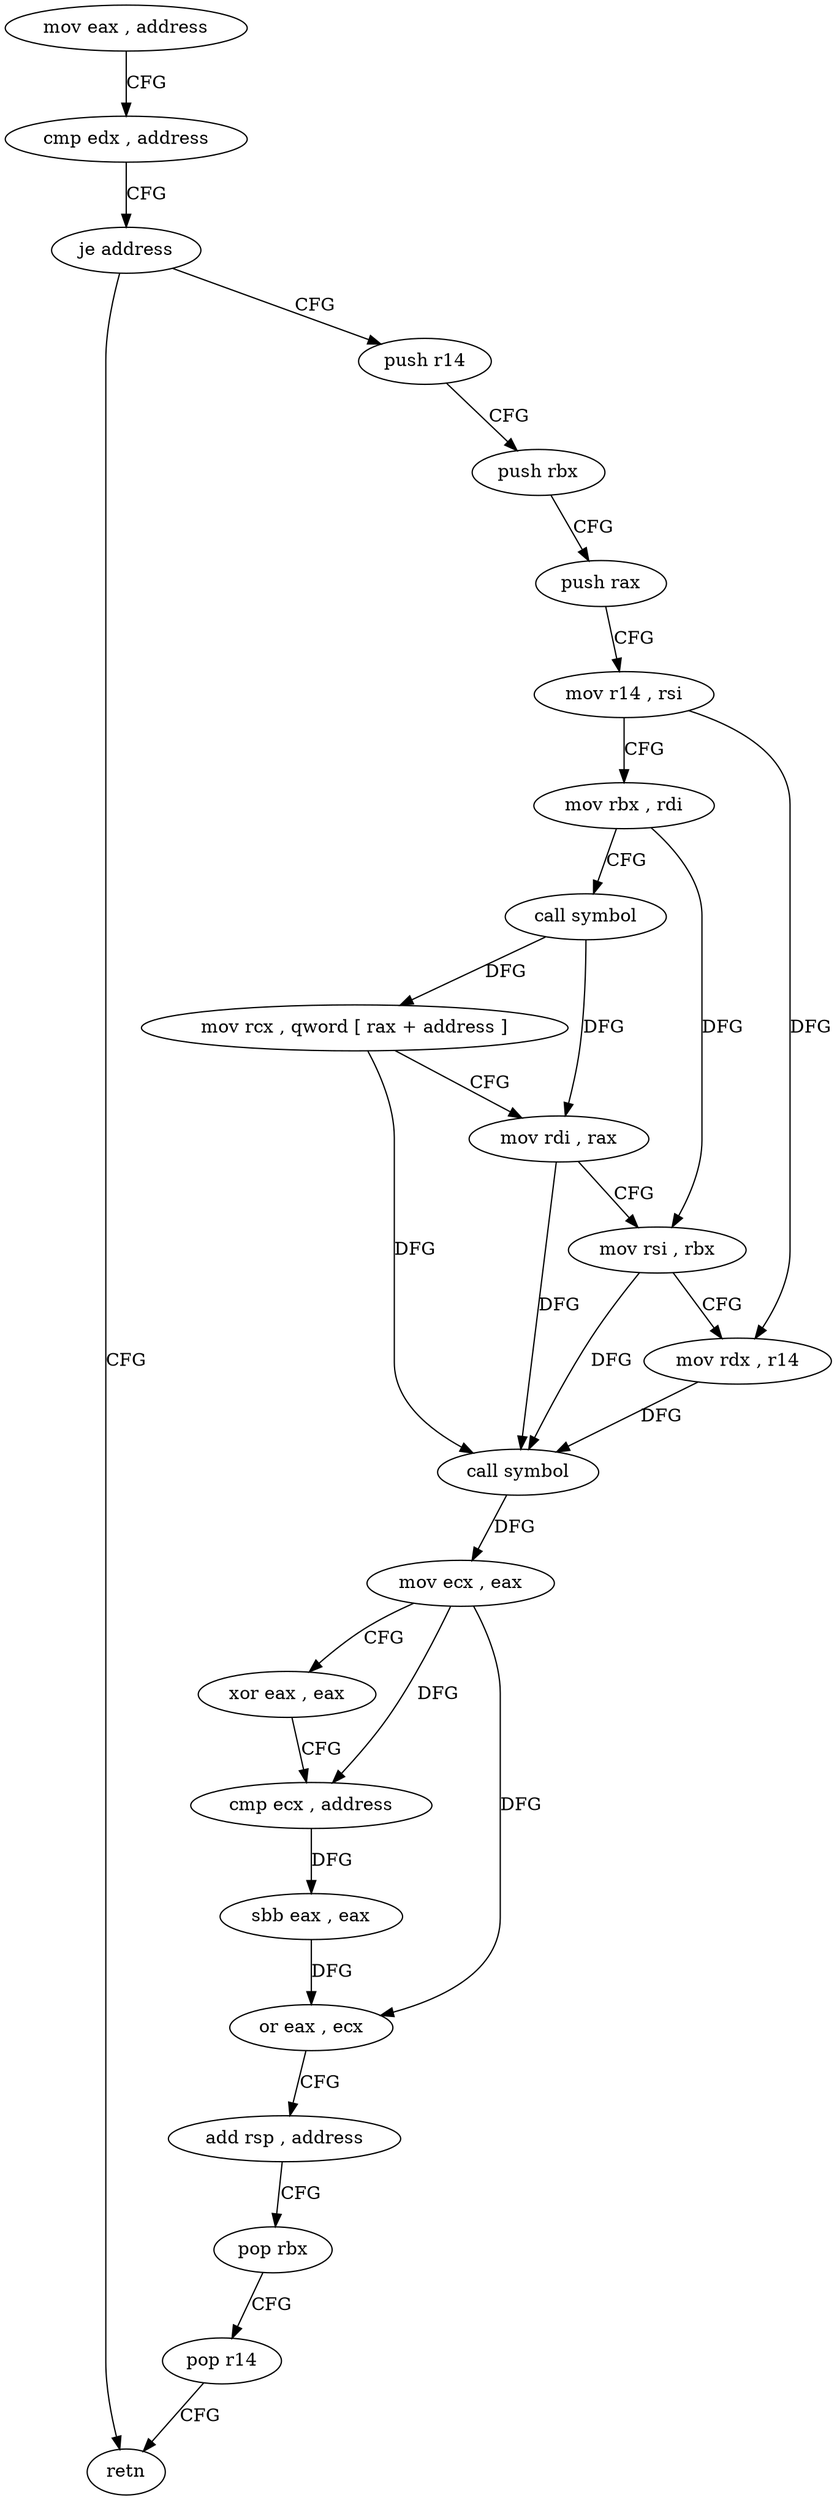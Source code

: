 digraph "func" {
"85344" [label = "mov eax , address" ]
"85349" [label = "cmp edx , address" ]
"85352" [label = "je address" ]
"85405" [label = "retn" ]
"85354" [label = "push r14" ]
"85356" [label = "push rbx" ]
"85357" [label = "push rax" ]
"85358" [label = "mov r14 , rsi" ]
"85361" [label = "mov rbx , rdi" ]
"85364" [label = "call symbol" ]
"85369" [label = "mov rcx , qword [ rax + address ]" ]
"85373" [label = "mov rdi , rax" ]
"85376" [label = "mov rsi , rbx" ]
"85379" [label = "mov rdx , r14" ]
"85382" [label = "call symbol" ]
"85387" [label = "mov ecx , eax" ]
"85389" [label = "xor eax , eax" ]
"85391" [label = "cmp ecx , address" ]
"85394" [label = "sbb eax , eax" ]
"85396" [label = "or eax , ecx" ]
"85398" [label = "add rsp , address" ]
"85402" [label = "pop rbx" ]
"85403" [label = "pop r14" ]
"85344" -> "85349" [ label = "CFG" ]
"85349" -> "85352" [ label = "CFG" ]
"85352" -> "85405" [ label = "CFG" ]
"85352" -> "85354" [ label = "CFG" ]
"85354" -> "85356" [ label = "CFG" ]
"85356" -> "85357" [ label = "CFG" ]
"85357" -> "85358" [ label = "CFG" ]
"85358" -> "85361" [ label = "CFG" ]
"85358" -> "85379" [ label = "DFG" ]
"85361" -> "85364" [ label = "CFG" ]
"85361" -> "85376" [ label = "DFG" ]
"85364" -> "85369" [ label = "DFG" ]
"85364" -> "85373" [ label = "DFG" ]
"85369" -> "85373" [ label = "CFG" ]
"85369" -> "85382" [ label = "DFG" ]
"85373" -> "85376" [ label = "CFG" ]
"85373" -> "85382" [ label = "DFG" ]
"85376" -> "85379" [ label = "CFG" ]
"85376" -> "85382" [ label = "DFG" ]
"85379" -> "85382" [ label = "DFG" ]
"85382" -> "85387" [ label = "DFG" ]
"85387" -> "85389" [ label = "CFG" ]
"85387" -> "85391" [ label = "DFG" ]
"85387" -> "85396" [ label = "DFG" ]
"85389" -> "85391" [ label = "CFG" ]
"85391" -> "85394" [ label = "DFG" ]
"85394" -> "85396" [ label = "DFG" ]
"85396" -> "85398" [ label = "CFG" ]
"85398" -> "85402" [ label = "CFG" ]
"85402" -> "85403" [ label = "CFG" ]
"85403" -> "85405" [ label = "CFG" ]
}
